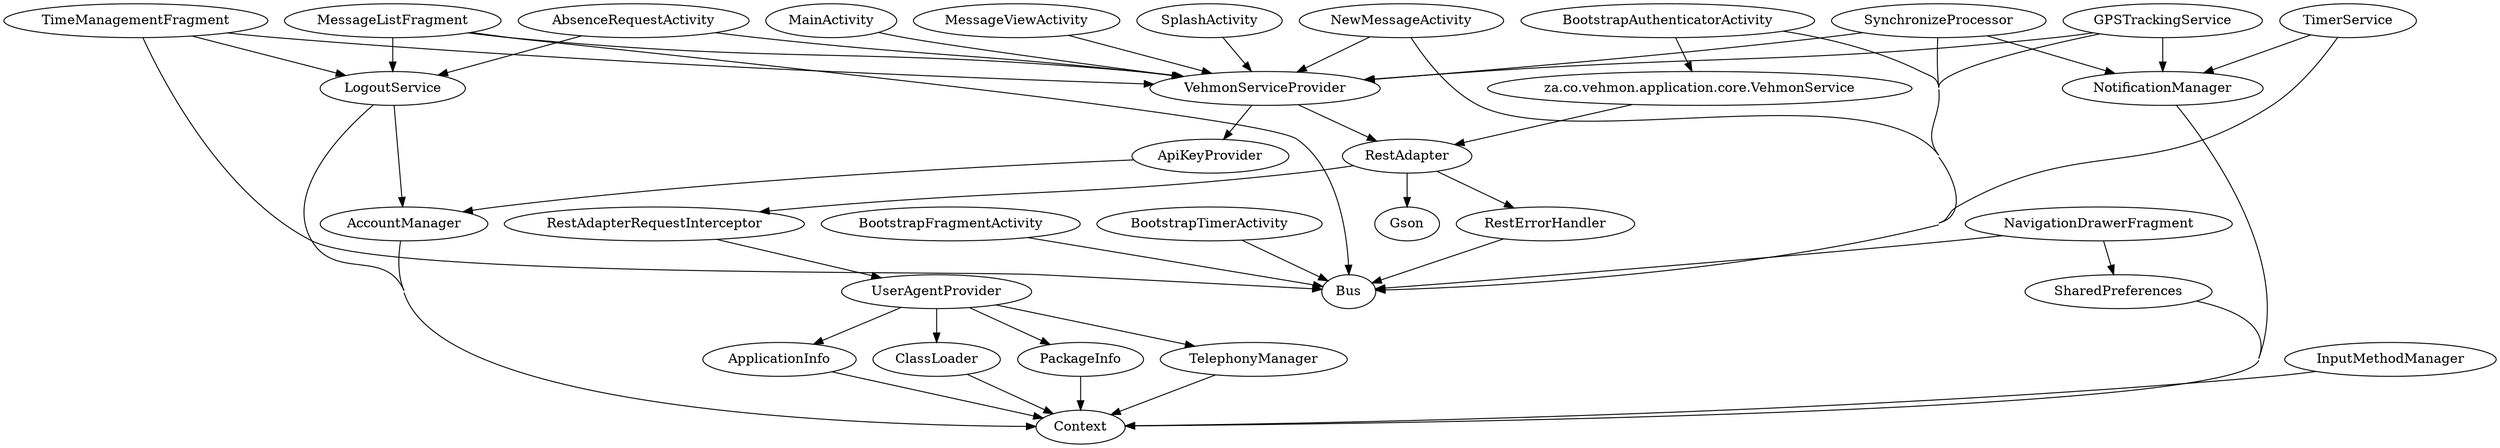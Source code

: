 digraph G1 {
  concentrate = true;
  AbsenceRequestActivity -> LogoutService;
  AbsenceRequestActivity -> VehmonServiceProvider;
  AccountManager -> Context;
  ApiKeyProvider -> AccountManager;
  ApplicationInfo -> Context;
  n2 [label="za.co.vehmon.application.core.VehmonService"];
  BootstrapAuthenticatorActivity -> n2;
  BootstrapAuthenticatorActivity -> Bus;
  BootstrapFragmentActivity -> Bus;
  BootstrapTimerActivity -> Bus;
  ClassLoader -> Context;
  GPSTrackingService -> NotificationManager;
  GPSTrackingService -> VehmonServiceProvider;
  GPSTrackingService -> Bus;
  InputMethodManager -> Context;
  LogoutService -> AccountManager;
  LogoutService -> Context;
  MainActivity -> VehmonServiceProvider;
  MessageListFragment -> LogoutService;
  MessageListFragment -> Bus;
  MessageListFragment -> VehmonServiceProvider;
  MessageViewActivity -> VehmonServiceProvider;
  NavigationDrawerFragment -> SharedPreferences;
  NavigationDrawerFragment -> Bus;
  NewMessageActivity -> Bus;
  NewMessageActivity -> VehmonServiceProvider;
  NotificationManager -> Context;
  PackageInfo -> Context;
  RestAdapter -> Gson;
  RestAdapter -> RestAdapterRequestInterceptor;
  RestAdapter -> RestErrorHandler;
  RestAdapterRequestInterceptor -> UserAgentProvider;
  RestErrorHandler -> Bus;
  SharedPreferences -> Context;
  SplashActivity -> VehmonServiceProvider;
  SynchronizeProcessor -> NotificationManager;
  SynchronizeProcessor -> VehmonServiceProvider;
  SynchronizeProcessor -> Bus;
  TelephonyManager -> Context;
  TimeManagementFragment -> LogoutService;
  TimeManagementFragment -> Bus;
  TimeManagementFragment -> VehmonServiceProvider;
  TimerService -> NotificationManager;
  TimerService -> Bus;
  UserAgentProvider -> PackageInfo;
  UserAgentProvider -> TelephonyManager;
  UserAgentProvider -> ApplicationInfo;
  UserAgentProvider -> ClassLoader;
  VehmonServiceProvider -> RestAdapter;
  VehmonServiceProvider -> ApiKeyProvider;
  n2 -> RestAdapter;
}
